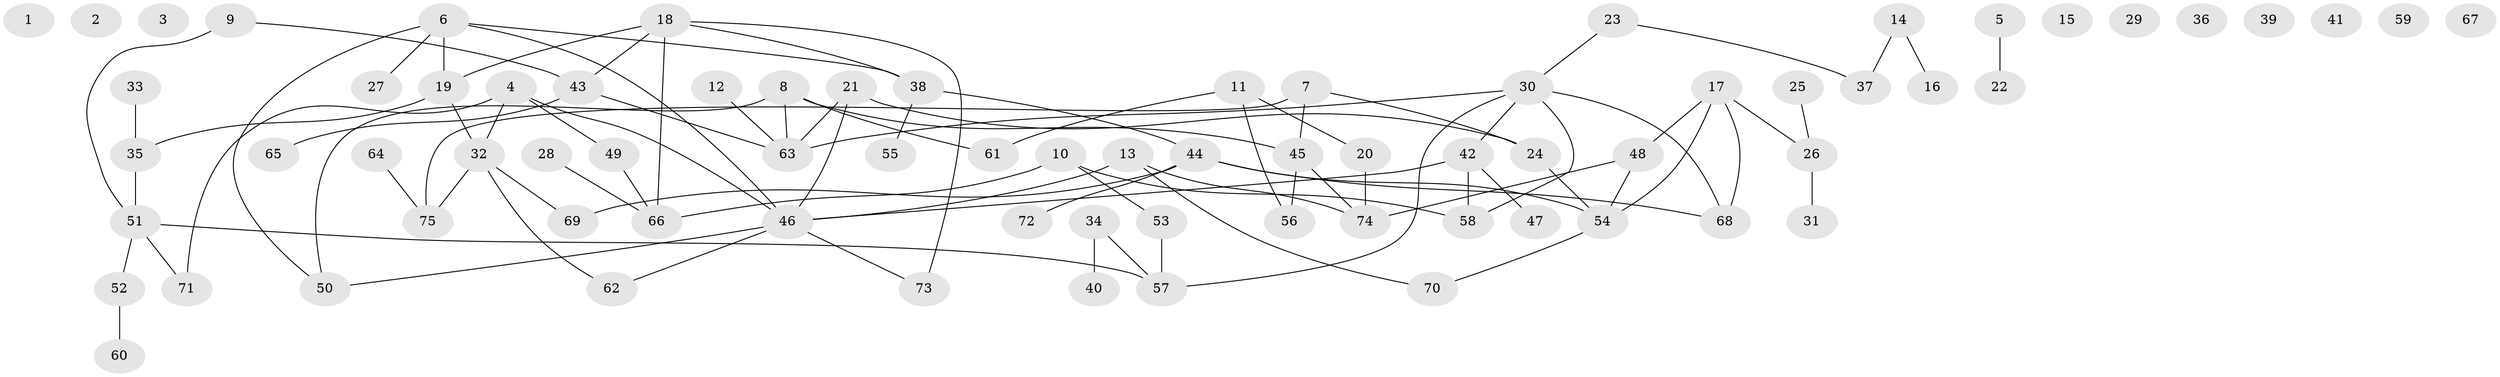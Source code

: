 // Generated by graph-tools (version 1.1) at 2025/13/03/09/25 04:13:10]
// undirected, 75 vertices, 90 edges
graph export_dot {
graph [start="1"]
  node [color=gray90,style=filled];
  1;
  2;
  3;
  4;
  5;
  6;
  7;
  8;
  9;
  10;
  11;
  12;
  13;
  14;
  15;
  16;
  17;
  18;
  19;
  20;
  21;
  22;
  23;
  24;
  25;
  26;
  27;
  28;
  29;
  30;
  31;
  32;
  33;
  34;
  35;
  36;
  37;
  38;
  39;
  40;
  41;
  42;
  43;
  44;
  45;
  46;
  47;
  48;
  49;
  50;
  51;
  52;
  53;
  54;
  55;
  56;
  57;
  58;
  59;
  60;
  61;
  62;
  63;
  64;
  65;
  66;
  67;
  68;
  69;
  70;
  71;
  72;
  73;
  74;
  75;
  4 -- 32;
  4 -- 46;
  4 -- 49;
  4 -- 71;
  5 -- 22;
  6 -- 19;
  6 -- 27;
  6 -- 38;
  6 -- 46;
  6 -- 50;
  7 -- 24;
  7 -- 45;
  7 -- 75;
  8 -- 45;
  8 -- 50;
  8 -- 61;
  8 -- 63;
  9 -- 43;
  9 -- 51;
  10 -- 53;
  10 -- 58;
  10 -- 66;
  11 -- 20;
  11 -- 56;
  11 -- 61;
  12 -- 63;
  13 -- 46;
  13 -- 70;
  13 -- 74;
  14 -- 16;
  14 -- 37;
  17 -- 26;
  17 -- 48;
  17 -- 54;
  17 -- 68;
  18 -- 19;
  18 -- 38;
  18 -- 43;
  18 -- 66;
  18 -- 73;
  19 -- 32;
  19 -- 35;
  20 -- 74;
  21 -- 24;
  21 -- 46;
  21 -- 63;
  23 -- 30;
  23 -- 37;
  24 -- 54;
  25 -- 26;
  26 -- 31;
  28 -- 66;
  30 -- 42;
  30 -- 57;
  30 -- 58;
  30 -- 63;
  30 -- 68;
  32 -- 62;
  32 -- 69;
  32 -- 75;
  33 -- 35;
  34 -- 40;
  34 -- 57;
  35 -- 51;
  38 -- 44;
  38 -- 55;
  42 -- 46;
  42 -- 47;
  42 -- 58;
  43 -- 63;
  43 -- 65;
  44 -- 54;
  44 -- 68;
  44 -- 69;
  44 -- 72;
  45 -- 56;
  45 -- 74;
  46 -- 50;
  46 -- 62;
  46 -- 73;
  48 -- 54;
  48 -- 74;
  49 -- 66;
  51 -- 52;
  51 -- 57;
  51 -- 71;
  52 -- 60;
  53 -- 57;
  54 -- 70;
  64 -- 75;
}
